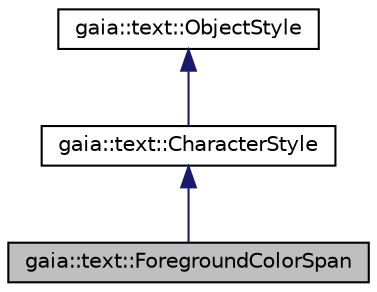 digraph G
{
  edge [fontname="Helvetica",fontsize="10",labelfontname="Helvetica",labelfontsize="10"];
  node [fontname="Helvetica",fontsize="10",shape=record];
  Node1 [label="gaia::text::ForegroundColorSpan",height=0.2,width=0.4,color="black", fillcolor="grey75", style="filled" fontcolor="black"];
  Node2 -> Node1 [dir=back,color="midnightblue",fontsize="10",style="solid",fontname="Helvetica"];
  Node2 [label="gaia::text::CharacterStyle",height=0.2,width=0.4,color="black", fillcolor="white", style="filled",URL="$d9/d29/classgaia_1_1text_1_1_character_style.html",tooltip="The classes that affect character-level text formatting extend this class."];
  Node3 -> Node2 [dir=back,color="midnightblue",fontsize="10",style="solid",fontname="Helvetica"];
  Node3 [label="gaia::text::ObjectStyle",height=0.2,width=0.4,color="black", fillcolor="white", style="filled",URL="$d7/d55/classgaia_1_1text_1_1_object_style.html",tooltip="ObjectStyle is interface for spannable class."];
}
